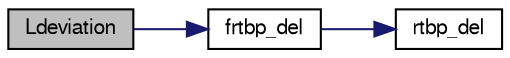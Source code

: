 digraph G
{
  edge [fontname="FreeSans",fontsize="10",labelfontname="FreeSans",labelfontsize="10"];
  node [fontname="FreeSans",fontsize="10",shape=record];
  rankdir=LR;
  Node1 [label="Ldeviation",height=0.2,width=0.4,color="black", fillcolor="grey75", style="filled" fontcolor="black"];
  Node1 -> Node2 [color="midnightblue",fontsize="10",style="solid"];
  Node2 [label="frtbp_del",height=0.2,width=0.4,color="black", fillcolor="white", style="filled",URL="$frtbpdel_8c.html#a3ae200117803f31933a6f6e9dc56f89c"];
  Node2 -> Node3 [color="midnightblue",fontsize="10",style="solid"];
  Node3 [label="rtbp_del",height=0.2,width=0.4,color="black", fillcolor="white", style="filled",URL="$rtbpdel_8c.html#a82a8da3bffd2d54c6215c8d92a42b846"];
}
